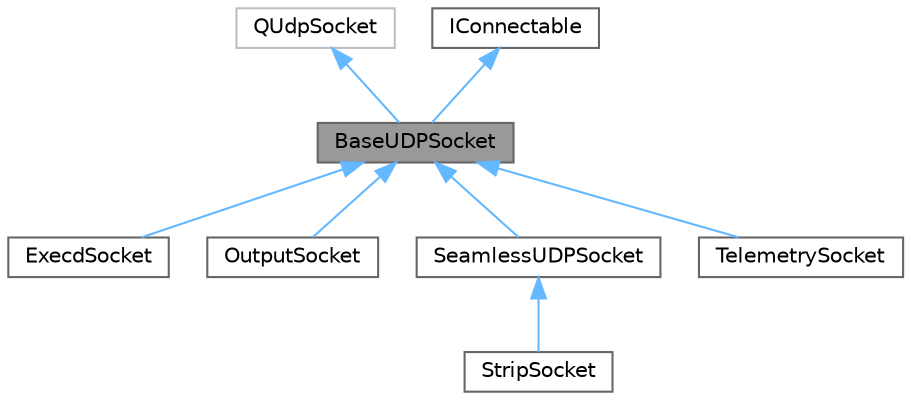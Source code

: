 digraph "BaseUDPSocket"
{
 // INTERACTIVE_SVG=YES
 // LATEX_PDF_SIZE
  bgcolor="transparent";
  edge [fontname=Helvetica,fontsize=10,labelfontname=Helvetica,labelfontsize=10];
  node [fontname=Helvetica,fontsize=10,shape=box,height=0.2,width=0.4];
  Node1 [id="Node000001",label="BaseUDPSocket",height=0.2,width=0.4,color="gray40", fillcolor="grey60", style="filled", fontcolor="black",tooltip="Базовый класс для сокетов, работающих по протоколу UDP."];
  Node2 -> Node1 [id="edge1_Node000001_Node000002",dir="back",color="steelblue1",style="solid",tooltip=" "];
  Node2 [id="Node000002",label="QUdpSocket",height=0.2,width=0.4,color="grey75", fillcolor="white", style="filled",tooltip=" "];
  Node3 -> Node1 [id="edge2_Node000001_Node000003",dir="back",color="steelblue1",style="solid",tooltip=" "];
  Node3 [id="Node000003",label="IConnectable",height=0.2,width=0.4,color="gray40", fillcolor="white", style="filled",URL="$df/dac/class_quasar_s_d_k_1_1_i_connectable.html",tooltip="Абстрактный интерфейс для классов с функционалом подключения и отключения к сетевому адресу."];
  Node1 -> Node4 [id="edge3_Node000001_Node000004",dir="back",color="steelblue1",style="solid",tooltip=" "];
  Node4 [id="Node000004",label="ExecdSocket",height=0.2,width=0.4,color="gray40", fillcolor="white", style="filled",URL="$dd/dce/class_quasar_s_d_k_1_1_execd_socket.html",tooltip="Сокет для отправки команд на РЛС."];
  Node1 -> Node5 [id="edge4_Node000001_Node000005",dir="back",color="steelblue1",style="solid",tooltip=" "];
  Node5 [id="Node000005",label="OutputSocket",height=0.2,width=0.4,color="gray40", fillcolor="white", style="filled",URL="$de/d4c/class_quasar_s_d_k_1_1_output_socket.html",tooltip="Сокет для приема и обработки вывода с РЛС."];
  Node1 -> Node6 [id="edge5_Node000001_Node000006",dir="back",color="steelblue1",style="solid",tooltip=" "];
  Node6 [id="Node000006",label="SeamlessUDPSocket",height=0.2,width=0.4,color="gray40", fillcolor="white", style="filled",URL="$d5/d90/class_quasar_s_d_k_1_1_seamless_u_d_p_socket.html",tooltip="Базовый класс для UDP сокетов, требующих целостность датаграммы."];
  Node6 -> Node7 [id="edge6_Node000006_Node000007",dir="back",color="steelblue1",style="solid",tooltip=" "];
  Node7 [id="Node000007",label="StripSocket",height=0.2,width=0.4,color="gray40", fillcolor="white", style="filled",URL="$d6/d4a/class_quasar_s_d_k_1_1_strip_socket.html",tooltip="Класс для приема больших файлов с РЛС по протоколу UDP."];
  Node1 -> Node8 [id="edge7_Node000001_Node000008",dir="back",color="steelblue1",style="solid",tooltip=" "];
  Node8 [id="Node000008",label="TelemetrySocket",height=0.2,width=0.4,color="gray40", fillcolor="white", style="filled",URL="$d5/d0a/class_quasar_s_d_k_1_1_telemetry_socket.html",tooltip="Класс для работы с сервисом navd2 на РЛС."];
}
